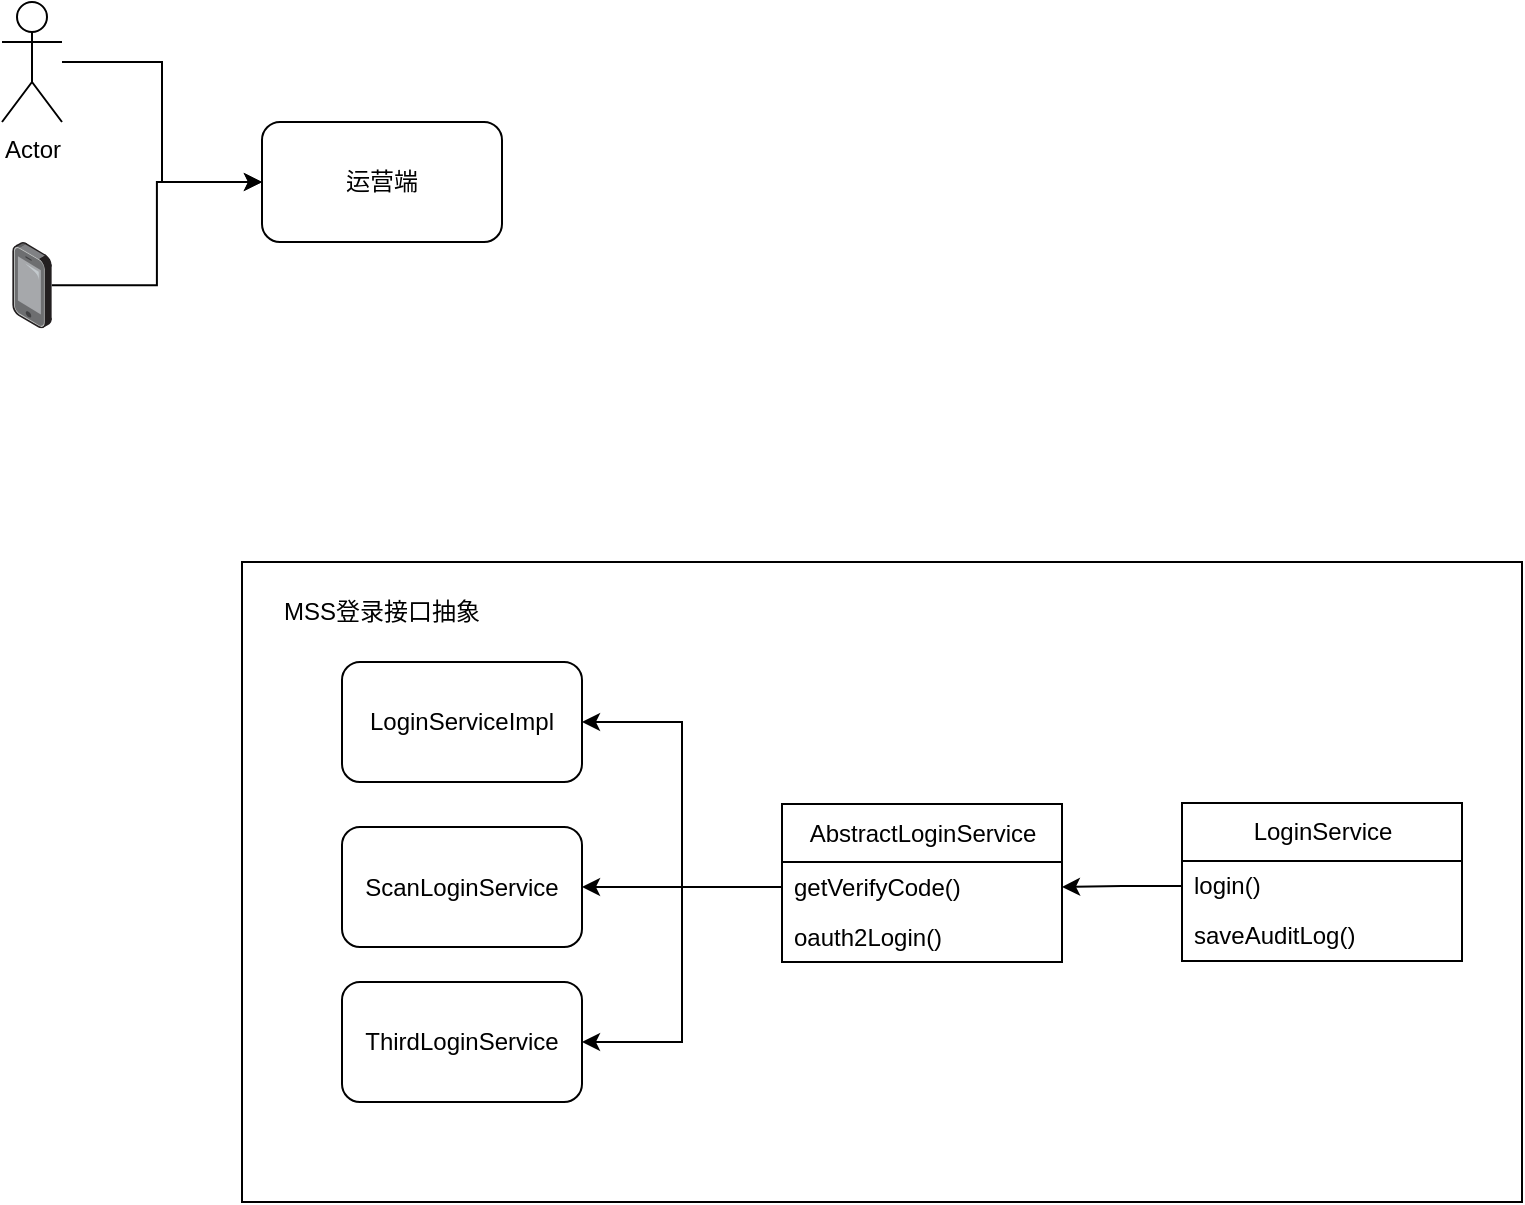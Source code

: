 <mxfile version="20.4.1" type="github">
  <diagram id="CSHMHOhT1F40CPSZBinU" name="第 1 页">
    <mxGraphModel dx="1108" dy="450" grid="1" gridSize="10" guides="1" tooltips="1" connect="1" arrows="1" fold="1" page="1" pageScale="1" pageWidth="827" pageHeight="1169" math="0" shadow="0">
      <root>
        <mxCell id="0" />
        <mxCell id="1" parent="0" />
        <mxCell id="dLf7UNA71OGZmiSOI_5H-50" value="" style="rounded=0;whiteSpace=wrap;html=1;" vertex="1" parent="1">
          <mxGeometry x="200" y="360" width="640" height="320" as="geometry" />
        </mxCell>
        <mxCell id="dLf7UNA71OGZmiSOI_5H-1" value="运营端" style="rounded=1;whiteSpace=wrap;html=1;" vertex="1" parent="1">
          <mxGeometry x="210" y="140" width="120" height="60" as="geometry" />
        </mxCell>
        <mxCell id="dLf7UNA71OGZmiSOI_5H-3" style="edgeStyle=orthogonalEdgeStyle;rounded=0;orthogonalLoop=1;jettySize=auto;html=1;" edge="1" parent="1" source="dLf7UNA71OGZmiSOI_5H-2" target="dLf7UNA71OGZmiSOI_5H-1">
          <mxGeometry relative="1" as="geometry" />
        </mxCell>
        <mxCell id="dLf7UNA71OGZmiSOI_5H-2" value="Actor" style="shape=umlActor;verticalLabelPosition=bottom;verticalAlign=top;html=1;outlineConnect=0;" vertex="1" parent="1">
          <mxGeometry x="80" y="80" width="30" height="60" as="geometry" />
        </mxCell>
        <mxCell id="dLf7UNA71OGZmiSOI_5H-6" style="edgeStyle=orthogonalEdgeStyle;rounded=0;orthogonalLoop=1;jettySize=auto;html=1;entryX=0;entryY=0.5;entryDx=0;entryDy=0;" edge="1" parent="1" source="dLf7UNA71OGZmiSOI_5H-4" target="dLf7UNA71OGZmiSOI_5H-1">
          <mxGeometry relative="1" as="geometry" />
        </mxCell>
        <mxCell id="dLf7UNA71OGZmiSOI_5H-4" value="" style="points=[];aspect=fixed;html=1;align=center;shadow=0;dashed=0;image;image=img/lib/allied_telesis/computer_and_terminals/Smartphone.svg;" vertex="1" parent="1">
          <mxGeometry x="85.1" y="200" width="19.8" height="43.2" as="geometry" />
        </mxCell>
        <mxCell id="dLf7UNA71OGZmiSOI_5H-10" value="LoginServiceImpl" style="rounded=1;whiteSpace=wrap;html=1;" vertex="1" parent="1">
          <mxGeometry x="250" y="410" width="120" height="60" as="geometry" />
        </mxCell>
        <mxCell id="dLf7UNA71OGZmiSOI_5H-12" value="ScanLoginService" style="rounded=1;whiteSpace=wrap;html=1;" vertex="1" parent="1">
          <mxGeometry x="250" y="492.5" width="120" height="60" as="geometry" />
        </mxCell>
        <mxCell id="dLf7UNA71OGZmiSOI_5H-13" value="ThirdLoginService" style="rounded=1;whiteSpace=wrap;html=1;" vertex="1" parent="1">
          <mxGeometry x="250" y="570" width="120" height="60" as="geometry" />
        </mxCell>
        <mxCell id="dLf7UNA71OGZmiSOI_5H-42" value="&lt;span style=&quot;font-weight: 400;&quot;&gt;AbstractLoginService&lt;/span&gt;" style="swimlane;fontStyle=1;align=center;verticalAlign=middle;childLayout=stackLayout;horizontal=1;startSize=29;horizontalStack=0;resizeParent=1;resizeParentMax=0;resizeLast=0;collapsible=0;marginBottom=0;html=1;" vertex="1" parent="1">
          <mxGeometry x="470" y="481" width="140" height="79" as="geometry" />
        </mxCell>
        <mxCell id="dLf7UNA71OGZmiSOI_5H-45" value="getVerifyCode()" style="text;html=1;strokeColor=none;fillColor=none;align=left;verticalAlign=middle;spacingLeft=4;spacingRight=4;overflow=hidden;rotatable=0;points=[[0,0.5],[1,0.5]];portConstraint=eastwest;" vertex="1" parent="dLf7UNA71OGZmiSOI_5H-42">
          <mxGeometry y="29" width="140" height="25" as="geometry" />
        </mxCell>
        <mxCell id="dLf7UNA71OGZmiSOI_5H-44" value="oauth2Login()" style="text;html=1;strokeColor=none;fillColor=none;align=left;verticalAlign=middle;spacingLeft=4;spacingRight=4;overflow=hidden;rotatable=0;points=[[0,0.5],[1,0.5]];portConstraint=eastwest;" vertex="1" parent="dLf7UNA71OGZmiSOI_5H-42">
          <mxGeometry y="54" width="140" height="25" as="geometry" />
        </mxCell>
        <mxCell id="dLf7UNA71OGZmiSOI_5H-46" style="edgeStyle=orthogonalEdgeStyle;rounded=0;orthogonalLoop=1;jettySize=auto;html=1;entryX=1;entryY=0.5;entryDx=0;entryDy=0;" edge="1" parent="1" source="dLf7UNA71OGZmiSOI_5H-45" target="dLf7UNA71OGZmiSOI_5H-10">
          <mxGeometry relative="1" as="geometry" />
        </mxCell>
        <mxCell id="dLf7UNA71OGZmiSOI_5H-47" style="edgeStyle=orthogonalEdgeStyle;rounded=0;orthogonalLoop=1;jettySize=auto;html=1;entryX=1;entryY=0.5;entryDx=0;entryDy=0;" edge="1" parent="1" source="dLf7UNA71OGZmiSOI_5H-45" target="dLf7UNA71OGZmiSOI_5H-12">
          <mxGeometry relative="1" as="geometry" />
        </mxCell>
        <mxCell id="dLf7UNA71OGZmiSOI_5H-48" style="edgeStyle=orthogonalEdgeStyle;rounded=0;orthogonalLoop=1;jettySize=auto;html=1;entryX=1;entryY=0.5;entryDx=0;entryDy=0;" edge="1" parent="1" source="dLf7UNA71OGZmiSOI_5H-45" target="dLf7UNA71OGZmiSOI_5H-13">
          <mxGeometry relative="1" as="geometry" />
        </mxCell>
        <mxCell id="dLf7UNA71OGZmiSOI_5H-51" value="MSS登录接口抽象" style="text;html=1;strokeColor=none;fillColor=none;align=center;verticalAlign=middle;whiteSpace=wrap;rounded=0;" vertex="1" parent="1">
          <mxGeometry x="210" y="370" width="120" height="30" as="geometry" />
        </mxCell>
        <mxCell id="dLf7UNA71OGZmiSOI_5H-57" value="&lt;span style=&quot;font-weight: 400;&quot;&gt;LoginService&lt;/span&gt;" style="swimlane;fontStyle=1;align=center;verticalAlign=middle;childLayout=stackLayout;horizontal=1;startSize=29;horizontalStack=0;resizeParent=1;resizeParentMax=0;resizeLast=0;collapsible=0;marginBottom=0;html=1;" vertex="1" parent="1">
          <mxGeometry x="670" y="480.5" width="140" height="79" as="geometry" />
        </mxCell>
        <mxCell id="dLf7UNA71OGZmiSOI_5H-58" value="login()" style="text;html=1;strokeColor=none;fillColor=none;align=left;verticalAlign=middle;spacingLeft=4;spacingRight=4;overflow=hidden;rotatable=0;points=[[0,0.5],[1,0.5]];portConstraint=eastwest;" vertex="1" parent="dLf7UNA71OGZmiSOI_5H-57">
          <mxGeometry y="29" width="140" height="25" as="geometry" />
        </mxCell>
        <mxCell id="dLf7UNA71OGZmiSOI_5H-59" value="saveAuditLog()" style="text;html=1;strokeColor=none;fillColor=none;align=left;verticalAlign=middle;spacingLeft=4;spacingRight=4;overflow=hidden;rotatable=0;points=[[0,0.5],[1,0.5]];portConstraint=eastwest;" vertex="1" parent="dLf7UNA71OGZmiSOI_5H-57">
          <mxGeometry y="54" width="140" height="25" as="geometry" />
        </mxCell>
        <mxCell id="dLf7UNA71OGZmiSOI_5H-60" value="" style="edgeStyle=orthogonalEdgeStyle;rounded=0;orthogonalLoop=1;jettySize=auto;html=1;entryX=1;entryY=0.5;entryDx=0;entryDy=0;" edge="1" parent="1" source="dLf7UNA71OGZmiSOI_5H-58" target="dLf7UNA71OGZmiSOI_5H-45">
          <mxGeometry relative="1" as="geometry" />
        </mxCell>
      </root>
    </mxGraphModel>
  </diagram>
</mxfile>
